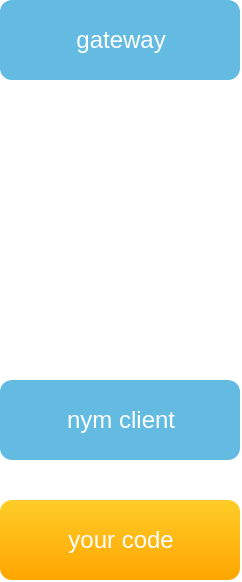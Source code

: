 <mxfile>
    <diagram id="6a731a19-8d31-9384-78a2-239565b7b9f0" name="Page-1">
        <mxGraphModel dx="517" dy="384" grid="1" gridSize="10" guides="1" tooltips="1" connect="1" arrows="1" fold="1" page="1" pageScale="1" pageWidth="1169" pageHeight="827" background="none" math="0" shadow="0">
            <root>
                <mxCell id="0"/>
                <mxCell id="1" parent="0"/>
                <mxCell id="iYXQ7Nyt1rIkLqZsySKX-1545" value="gateway" style="rounded=1;fillColor=#64BBE2;strokeColor=none;strokeWidth=3;shadow=0;html=1;fontColor=#FFFFFF;" parent="1" vertex="1">
                    <mxGeometry x="190" y="180" width="120" height="40" as="geometry"/>
                </mxCell>
                <mxCell id="1393" style="edgeStyle=orthogonalEdgeStyle;rounded=0;orthogonalLoop=1;jettySize=auto;html=1;exitX=0.5;exitY=0;exitDx=0;exitDy=0;entryX=0.5;entryY=1;entryDx=0;entryDy=0;strokeColor=#FFFFFF;" parent="1" source="iYXQ7Nyt1rIkLqZsySKX-1555" target="iYXQ7Nyt1rIkLqZsySKX-1545" edge="1">
                    <mxGeometry relative="1" as="geometry"/>
                </mxCell>
                <mxCell id="iYXQ7Nyt1rIkLqZsySKX-1555" value="nym client" style="rounded=1;fillColor=#64BBE2;strokeColor=none;strokeWidth=3;shadow=0;html=1;fontColor=#FFFFFF;" parent="1" vertex="1">
                    <mxGeometry x="190" y="370" width="120" height="40" as="geometry"/>
                </mxCell>
                <mxCell id="1392" style="edgeStyle=orthogonalEdgeStyle;rounded=0;orthogonalLoop=1;jettySize=auto;html=1;exitX=0.5;exitY=0;exitDx=0;exitDy=0;entryX=0.5;entryY=1;entryDx=0;entryDy=0;strokeColor=#FFFFFF;" parent="1" source="iYXQ7Nyt1rIkLqZsySKX-1557" target="iYXQ7Nyt1rIkLqZsySKX-1555" edge="1">
                    <mxGeometry relative="1" as="geometry"/>
                </mxCell>
                <mxCell id="iYXQ7Nyt1rIkLqZsySKX-1557" value="your code" style="rounded=1;fillColor=#ffcd28;strokeColor=none;strokeWidth=3;shadow=0;html=1;gradientColor=#ffa500;fontColor=#FFFFFF;" parent="1" vertex="1">
                    <mxGeometry x="190" y="430" width="120" height="40" as="geometry"/>
                </mxCell>
            </root>
        </mxGraphModel>
    </diagram>
</mxfile>